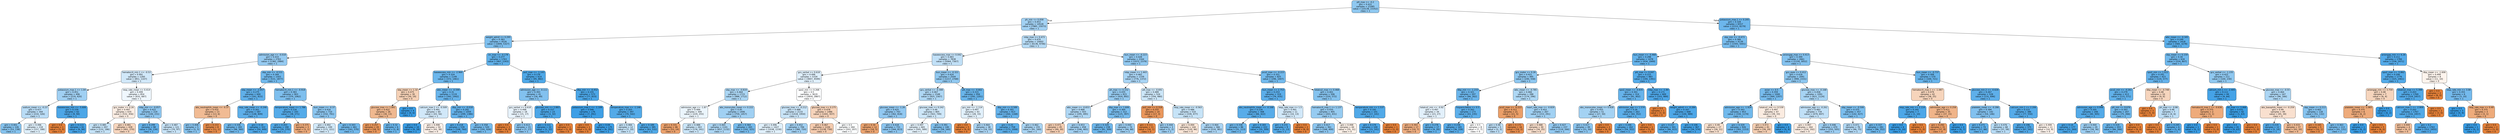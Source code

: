 digraph Tree {
node [shape=box, style="filled, rounded", color="black", fontname="helvetica"] ;
edge [fontname="helvetica"] ;
0 [label="ptt_max <= -0.2\ngini = 0.422\nsamples = 21085\nvalue = [10138, 23352]\nclass = 1", fillcolor="#8fc8f0"] ;
1 [label="ph_min <= 0.058\ngini = 0.453\nsamples = 14528\nvalue = [7985, 15073]\nclass = 1", fillcolor="#a2d1f3"] ;
0 -> 1 [labeldistance=2.5, labelangle=45, headlabel="True"] ;
2 [label="weight_admit <= 0.295\ngini = 0.383\nsamples = 4526\nvalue = [1849, 5327]\nclass = 1", fillcolor="#7ebfee"] ;
1 -> 2 ;
3 [label="admission_age <= -0.018\ngini = 0.433\nsamples = 2763\nvalue = [1382, 2984]\nclass = 1", fillcolor="#95caf1"] ;
2 -> 3 ;
4 [label="hematocrit_min.1 <= -0.53\ngini = 0.491\nsamples = 1260\nvalue = [851, 1107]\nclass = 1", fillcolor="#d1e8f9"] ;
3 -> 4 ;
5 [label="potassium_max.1 <= 1.04\ngini = 0.451\nsamples = 406\nvalue = [219, 420]\nclass = 1", fillcolor="#a0d0f3"] ;
4 -> 5 ;
6 [label="sodium_mean <= -0.23\ngini = 0.477\nsamples = 344\nvalue = [210, 326]\nclass = 1", fillcolor="#b9dcf6"] ;
5 -> 6 ;
7 [label="gini = 0.401\nsamples = 126\nvalue = [53, 138]\nclass = 1", fillcolor="#85c3ef"] ;
6 -> 7 ;
8 [label="gini = 0.496\nsamples = 218\nvalue = [157, 188]\nclass = 1", fillcolor="#deeffb"] ;
6 -> 8 ;
9 [label="baseexcess_min <= -5.606\ngini = 0.159\nsamples = 62\nvalue = [9, 94]\nclass = 1", fillcolor="#4ca6e7"] ;
5 -> 9 ;
10 [label="gini = 0.0\nsamples = 1\nvalue = [3, 0]\nclass = 0", fillcolor="#e58139"] ;
9 -> 10 ;
11 [label="gini = 0.113\nsamples = 61\nvalue = [6, 94]\nclass = 1", fillcolor="#46a3e7"] ;
9 -> 11 ;
12 [label="resp_rate_mean <= 0.414\ngini = 0.499\nsamples = 854\nvalue = [632, 687]\nclass = 1", fillcolor="#eff7fd"] ;
4 -> 12 ;
13 [label="gcs_motor <= 0.26\ngini = 0.497\nsamples = 635\nvalue = [532, 456]\nclass = 0", fillcolor="#fbede3"] ;
12 -> 13 ;
14 [label="gini = 0.485\nsamples = 207\nvalue = [131, 186]\nclass = 1", fillcolor="#c4e2f7"] ;
13 -> 14 ;
15 [label="gini = 0.481\nsamples = 428\nvalue = [401, 270]\nclass = 0", fillcolor="#f7d6be"] ;
13 -> 15 ;
16 [label="mbp_min <= -0.057\ngini = 0.422\nsamples = 219\nvalue = [100, 231]\nclass = 1", fillcolor="#8fc7f0"] ;
12 -> 16 ;
17 [label="gini = 0.299\nsamples = 98\nvalue = [30, 134]\nclass = 1", fillcolor="#65b3eb"] ;
16 -> 17 ;
18 [label="gini = 0.487\nsamples = 121\nvalue = [70, 97]\nclass = 1", fillcolor="#c8e4f8"] ;
16 -> 18 ;
19 [label="sbp_min <= -0.531\ngini = 0.344\nsamples = 1503\nvalue = [531, 1877]\nclass = 1", fillcolor="#71b9ec"] ;
3 -> 19 ;
20 [label="sbp_mean <= -2.057\ngini = 0.275\nsamples = 600\nvalue = [161, 815]\nclass = 1", fillcolor="#60b0ea"] ;
19 -> 20 ;
21 [label="abs_neutrophils_mean <= -0.37\ngini = 0.432\nsamples = 13\nvalue = [13, 6]\nclass = 0", fillcolor="#f1bb94"] ;
20 -> 21 ;
22 [label="gini = 0.408\nsamples = 5\nvalue = [2, 5]\nclass = 1", fillcolor="#88c4ef"] ;
21 -> 22 ;
23 [label="gini = 0.153\nsamples = 8\nvalue = [11, 1]\nclass = 0", fillcolor="#e78c4b"] ;
21 -> 23 ;
24 [label="resp_rate_mean <= -0.246\ngini = 0.261\nsamples = 587\nvalue = [148, 809]\nclass = 1", fillcolor="#5dafea"] ;
20 -> 24 ;
25 [label="gini = 0.336\nsamples = 265\nvalue = [98, 360]\nclass = 1", fillcolor="#6fb8ec"] ;
24 -> 25 ;
26 [label="gini = 0.18\nsamples = 322\nvalue = [50, 449]\nclass = 1", fillcolor="#4fa8e8"] ;
24 -> 26 ;
27 [label="hematocrit_min.1 <= -0.918\ngini = 0.383\nsamples = 903\nvalue = [370, 1062]\nclass = 1", fillcolor="#7ebfee"] ;
19 -> 27 ;
28 [label="temperature_mean <= 1.786\ngini = 0.216\nsamples = 193\nvalue = [38, 271]\nclass = 1", fillcolor="#55abe9"] ;
27 -> 28 ;
29 [label="gini = 0.203\nsamples = 190\nvalue = [35, 270]\nclass = 1", fillcolor="#53aae8"] ;
28 -> 29 ;
30 [label="gini = 0.375\nsamples = 3\nvalue = [3, 1]\nclass = 0", fillcolor="#eeab7b"] ;
28 -> 30 ;
31 [label="bun_mean <= -0.37\ngini = 0.416\nsamples = 710\nvalue = [332, 791]\nclass = 1", fillcolor="#8cc6f0"] ;
27 -> 31 ;
32 [label="gini = 0.492\nsamples = 249\nvalue = [171, 221]\nclass = 1", fillcolor="#d2e9f9"] ;
31 -> 32 ;
33 [label="gini = 0.343\nsamples = 461\nvalue = [161, 570]\nclass = 1", fillcolor="#71b9ec"] ;
31 -> 33 ;
34 [label="inr_max <= -0.178\ngini = 0.277\nsamples = 1763\nvalue = [467, 2343]\nclass = 1", fillcolor="#60b1ea"] ;
2 -> 34 ;
35 [label="baseexcess_min <= -2.969\ngini = 0.324\nsamples = 1149\nvalue = [372, 1461]\nclass = 1", fillcolor="#6bb6ec"] ;
34 -> 35 ;
36 [label="sbp_mean <= 1.32\ngini = 0.475\nsamples = 30\nvalue = [30, 19]\nclass = 0", fillcolor="#f5d1b6"] ;
35 -> 36 ;
37 [label="glucose_max <= 1.891\ngini = 0.422\nsamples = 26\nvalue = [30, 13]\nclass = 0", fillcolor="#f0b88f"] ;
36 -> 37 ;
38 [label="gini = 0.257\nsamples = 20\nvalue = [28, 5]\nclass = 0", fillcolor="#ea985c"] ;
37 -> 38 ;
39 [label="gini = 0.32\nsamples = 6\nvalue = [2, 8]\nclass = 1", fillcolor="#6ab6ec"] ;
37 -> 39 ;
40 [label="gini = 0.0\nsamples = 4\nvalue = [0, 6]\nclass = 1", fillcolor="#399de5"] ;
36 -> 40 ;
41 [label="wbc_mean <= -0.599\ngini = 0.31\nsamples = 1119\nvalue = [342, 1442]\nclass = 1", fillcolor="#68b4eb"] ;
35 -> 41 ;
42 [label="calcium_max.1 <= -0.509\ngini = 0.491\nsamples = 60\nvalue = [43, 56]\nclass = 1", fillcolor="#d1e8f9"] ;
41 -> 42 ;
43 [label="gini = 0.0\nsamples = 10\nvalue = [0, 18]\nclass = 1", fillcolor="#399de5"] ;
42 -> 43 ;
44 [label="gini = 0.498\nsamples = 50\nvalue = [43, 38]\nclass = 0", fillcolor="#fcf0e8"] ;
42 -> 44 ;
45 [label="dbp_min <= -0.018\ngini = 0.292\nsamples = 1059\nvalue = [299, 1386]\nclass = 1", fillcolor="#64b2eb"] ;
41 -> 45 ;
46 [label="gini = 0.218\nsamples = 539\nvalue = [108, 760]\nclass = 1", fillcolor="#55abe9"] ;
45 -> 46 ;
47 [label="gini = 0.358\nsamples = 520\nvalue = [191, 626]\nclass = 1", fillcolor="#75bbed"] ;
45 -> 47 ;
48 [label="po2_max <= -1.143\ngini = 0.176\nsamples = 614\nvalue = [95, 882]\nclass = 1", fillcolor="#4ea8e8"] ;
34 -> 48 ;
49 [label="admission_age <= -0.111\ngini = 0.393\nsamples = 41\nvalue = [18, 49]\nclass = 1", fillcolor="#82c1ef"] ;
48 -> 49 ;
50 [label="gcs_verbal <= 0.618\ngini = 0.498\nsamples = 18\nvalue = [15, 17]\nclass = 1", fillcolor="#e8f3fc"] ;
49 -> 50 ;
51 [label="gini = 0.0\nsamples = 3\nvalue = [8, 0]\nclass = 0", fillcolor="#e58139"] ;
50 -> 51 ;
52 [label="gini = 0.413\nsamples = 15\nvalue = [7, 17]\nclass = 1", fillcolor="#8bc5f0"] ;
50 -> 52 ;
53 [label="glucose_min <= 2.883\ngini = 0.157\nsamples = 23\nvalue = [3, 32]\nclass = 1", fillcolor="#4ca6e7"] ;
49 -> 53 ;
54 [label="gini = 0.111\nsamples = 22\nvalue = [2, 32]\nclass = 1", fillcolor="#45a3e7"] ;
53 -> 54 ;
55 [label="gini = 0.0\nsamples = 1\nvalue = [1, 0]\nclass = 0", fillcolor="#e58139"] ;
53 -> 55 ;
56 [label="dbp_min <= -0.452\ngini = 0.155\nsamples = 573\nvalue = [77, 833]\nclass = 1", fillcolor="#4ba6e7"] ;
48 -> 56 ;
57 [label="potassium_max.1 <= -1.109\ngini = 0.046\nsamples = 176\nvalue = [7, 291]\nclass = 1", fillcolor="#3e9fe6"] ;
56 -> 57 ;
58 [label="gini = 0.0\nsamples = 1\nvalue = [1, 0]\nclass = 0", fillcolor="#e58139"] ;
57 -> 58 ;
59 [label="gini = 0.04\nsamples = 175\nvalue = [6, 291]\nclass = 1", fillcolor="#3d9fe6"] ;
57 -> 59 ;
60 [label="temperature_max <= -1.146\ngini = 0.203\nsamples = 397\nvalue = [70, 542]\nclass = 1", fillcolor="#53aae8"] ;
56 -> 60 ;
61 [label="gini = 0.484\nsamples = 12\nvalue = [7, 10]\nclass = 1", fillcolor="#c4e2f7"] ;
60 -> 61 ;
62 [label="gini = 0.189\nsamples = 385\nvalue = [63, 532]\nclass = 1", fillcolor="#50a9e8"] ;
60 -> 62 ;
63 [label="mbp_max <= 0.473\ngini = 0.474\nsamples = 10002\nvalue = [6136, 9746]\nclass = 1", fillcolor="#b6dbf5"] ;
1 -> 63 ;
64 [label="baseexcess_max <= 0.042\ngini = 0.483\nsamples = 7838\nvalue = [5064, 7367]\nclass = 1", fillcolor="#c1e0f7"] ;
63 -> 64 ;
65 [label="gcs_verbal <= 0.618\ngini = 0.496\nsamples = 5334\nvalue = [3847, 4599]\nclass = 1", fillcolor="#dfeffb"] ;
64 -> 65 ;
66 [label="sbp_max <= -0.819\ngini = 0.464\nsamples = 1715\nvalue = [988, 1712]\nclass = 1", fillcolor="#abd6f4"] ;
65 -> 66 ;
67 [label="admission_age <= -1.87\ngini = 0.499\nsamples = 309\nvalue = [229, 255]\nclass = 1", fillcolor="#ebf5fc"] ;
66 -> 67 ;
68 [label="gini = 0.331\nsamples = 46\nvalue = [53, 14]\nclass = 0", fillcolor="#eca26d"] ;
67 -> 68 ;
69 [label="gini = 0.488\nsamples = 263\nvalue = [176, 241]\nclass = 1", fillcolor="#cae5f8"] ;
67 -> 69 ;
70 [label="abs_monocytes_mean <= 0.222\ngini = 0.45\nsamples = 1406\nvalue = [759, 1457]\nclass = 1", fillcolor="#a0d0f3"] ;
66 -> 70 ;
71 [label="gini = 0.465\nsamples = 1141\nvalue = [657, 1132]\nclass = 1", fillcolor="#acd6f4"] ;
70 -> 71 ;
72 [label="gini = 0.364\nsamples = 265\nvalue = [102, 325]\nclass = 1", fillcolor="#77bced"] ;
70 -> 72 ;
73 [label="spo2_min <= 0.268\ngini = 0.5\nsamples = 3619\nvalue = [2859, 2887]\nclass = 1", fillcolor="#fdfeff"] ;
65 -> 73 ;
74 [label="glucose_max <= -0.212\ngini = 0.488\nsamples = 2133\nvalue = [1418, 1950]\nclass = 1", fillcolor="#c9e4f8"] ;
73 -> 74 ;
75 [label="gini = 0.496\nsamples = 1427\nvalue = [1038, 1230]\nclass = 1", fillcolor="#e0f0fb"] ;
74 -> 75 ;
76 [label="gini = 0.452\nsamples = 706\nvalue = [380, 720]\nclass = 1", fillcolor="#a2d1f3"] ;
74 -> 76 ;
77 [label="glucose_max <= 0.275\ngini = 0.478\nsamples = 1486\nvalue = [1441, 937]\nclass = 0", fillcolor="#f6d3ba"] ;
73 -> 77 ;
78 [label="gini = 0.467\nsamples = 1226\nvalue = [1238, 730]\nclass = 0", fillcolor="#f4cbae"] ;
77 -> 78 ;
79 [label="gini = 0.5\nsamples = 260\nvalue = [203, 207]\nclass = 1", fillcolor="#fbfdfe"] ;
77 -> 79 ;
80 [label="bun_mean <= -0.321\ngini = 0.424\nsamples = 2504\nvalue = [1217, 2768]\nclass = 1", fillcolor="#90c8f0"] ;
64 -> 80 ;
81 [label="gcs_verbal <= -0.308\ngini = 0.467\nsamples = 1548\nvalue = [925, 1567]\nclass = 1", fillcolor="#aed7f4"] ;
80 -> 81 ;
82 [label="glucose_mean <= -1.26\ngini = 0.425\nsamples = 743\nvalue = [362, 818]\nclass = 1", fillcolor="#91c8f1"] ;
81 -> 82 ;
83 [label="gini = 0.34\nsamples = 12\nvalue = [18, 5]\nclass = 0", fillcolor="#eca470"] ;
82 -> 83 ;
84 [label="gini = 0.418\nsamples = 731\nvalue = [344, 813]\nclass = 1", fillcolor="#8dc6f0"] ;
82 -> 84 ;
85 [label="glucose_max <= 0.242\ngini = 0.49\nsamples = 805\nvalue = [563, 749]\nclass = 1", fillcolor="#cee7f9"] ;
81 -> 85 ;
86 [label="gini = 0.497\nsamples = 665\nvalue = [505, 589]\nclass = 1", fillcolor="#e3f1fb"] ;
85 -> 86 ;
87 [label="gini = 0.391\nsamples = 140\nvalue = [58, 160]\nclass = 1", fillcolor="#81c1ee"] ;
85 -> 87 ;
88 [label="ptt_max <= -0.662\ngini = 0.315\nsamples = 956\nvalue = [292, 1201]\nclass = 1", fillcolor="#69b5eb"] ;
80 -> 88 ;
89 [label="gcs_min <= -1.114\ngini = 0.497\nsamples = 43\nvalue = [28, 33]\nclass = 1", fillcolor="#e1f0fb"] ;
88 -> 89 ;
90 [label="gini = 0.0\nsamples = 5\nvalue = [9, 0]\nclass = 0", fillcolor="#e58139"] ;
89 -> 90 ;
91 [label="gini = 0.464\nsamples = 38\nvalue = [19, 33]\nclass = 1", fillcolor="#abd5f4"] ;
89 -> 91 ;
92 [label="dbp_min <= 0.589\ngini = 0.301\nsamples = 913\nvalue = [264, 1168]\nclass = 1", fillcolor="#66b3eb"] ;
88 -> 92 ;
93 [label="gini = 0.25\nsamples = 758\nvalue = [173, 1008]\nclass = 1", fillcolor="#5baee9"] ;
92 -> 93 ;
94 [label="gini = 0.462\nsamples = 155\nvalue = [91, 160]\nclass = 1", fillcolor="#aad5f4"] ;
92 -> 94 ;
95 [label="bun_mean <= -0.223\ngini = 0.428\nsamples = 2164\nvalue = [1072, 2379]\nclass = 1", fillcolor="#92c9f1"] ;
63 -> 95 ;
96 [label="mbp_mean <= 1.443\ngini = 0.462\nsamples = 1339\nvalue = [776, 1372]\nclass = 1", fillcolor="#a9d4f4"] ;
95 -> 96 ;
97 [label="ph_max <= 0.152\ngini = 0.435\nsamples = 815\nvalue = [420, 892]\nclass = 1", fillcolor="#96cbf1"] ;
96 -> 97 ;
98 [label="wbc_mean <= -0.653\ngini = 0.468\nsamples = 503\nvalue = [295, 495]\nclass = 1", fillcolor="#afd7f4"] ;
97 -> 98 ;
99 [label="gini = 0.471\nsamples = 45\nvalue = [49, 30]\nclass = 0", fillcolor="#f5ceb2"] ;
98 -> 99 ;
100 [label="gini = 0.453\nsamples = 458\nvalue = [246, 465]\nclass = 1", fillcolor="#a2d1f3"] ;
98 -> 100 ;
101 [label="dbp_max <= 1.606\ngini = 0.364\nsamples = 312\nvalue = [125, 397]\nclass = 1", fillcolor="#77bced"] ;
97 -> 101 ;
102 [label="gini = 0.329\nsamples = 238\nvalue = [81, 309]\nclass = 1", fillcolor="#6db7ec"] ;
101 -> 102 ;
103 [label="gini = 0.444\nsamples = 74\nvalue = [44, 88]\nclass = 1", fillcolor="#9ccef2"] ;
101 -> 103 ;
104 [label="ptt_max <= -0.691\ngini = 0.489\nsamples = 524\nvalue = [356, 480]\nclass = 1", fillcolor="#cce6f8"] ;
96 -> 104 ;
105 [label="po2_min <= 0.318\ngini = 0.255\nsamples = 14\nvalue = [17, 3]\nclass = 0", fillcolor="#ea975c"] ;
104 -> 105 ;
106 [label="gini = 0.111\nsamples = 11\nvalue = [16, 1]\nclass = 0", fillcolor="#e78945"] ;
105 -> 106 ;
107 [label="gini = 0.444\nsamples = 3\nvalue = [1, 2]\nclass = 1", fillcolor="#9ccef2"] ;
105 -> 107 ;
108 [label="resp_rate_mean <= -0.563\ngini = 0.486\nsamples = 510\nvalue = [339, 477]\nclass = 1", fillcolor="#c6e3f7"] ;
104 -> 108 ;
109 [label="gini = 0.494\nsamples = 144\nvalue = [120, 96]\nclass = 0", fillcolor="#fae6d7"] ;
108 -> 109 ;
110 [label="gini = 0.464\nsamples = 366\nvalue = [219, 381]\nclass = 1", fillcolor="#abd5f4"] ;
108 -> 110 ;
111 [label="pco2_max <= -0.223\ngini = 0.351\nsamples = 825\nvalue = [296, 1007]\nclass = 1", fillcolor="#73baed"] ;
95 -> 111 ;
112 [label="bun_mean <= 2.753\ngini = 0.253\nsamples = 319\nvalue = [76, 435]\nclass = 1", fillcolor="#5caeea"] ;
111 -> 112 ;
113 [label="abs_neutrophils_mean <= -0.168\ngini = 0.234\nsamples = 308\nvalue = [66, 422]\nclass = 1", fillcolor="#58ace9"] ;
112 -> 113 ;
114 [label="gini = 0.338\nsamples = 86\nvalue = [31, 113]\nclass = 1", fillcolor="#6fb8ec"] ;
113 -> 114 ;
115 [label="gini = 0.183\nsamples = 222\nvalue = [35, 309]\nclass = 1", fillcolor="#4fa8e8"] ;
113 -> 115 ;
116 [label="resp_rate_max <= 1.5\ngini = 0.491\nsamples = 11\nvalue = [10, 13]\nclass = 1", fillcolor="#d1e8f9"] ;
112 -> 116 ;
117 [label="gini = 0.231\nsamples = 9\nvalue = [2, 13]\nclass = 1", fillcolor="#57ace9"] ;
116 -> 117 ;
118 [label="gini = 0.0\nsamples = 2\nvalue = [8, 0]\nclass = 0", fillcolor="#e58139"] ;
116 -> 118 ;
119 [label="totalco2_max <= 0.468\ngini = 0.401\nsamples = 506\nvalue = [220, 572]\nclass = 1", fillcolor="#85c3ef"] ;
111 -> 119 ;
120 [label="hematocrit_max.1 <= 1.137\ngini = 0.435\nsamples = 405\nvalue = [203, 431]\nclass = 1", fillcolor="#96cbf1"] ;
119 -> 120 ;
121 [label="gini = 0.417\nsamples = 361\nvalue = [168, 400]\nclass = 1", fillcolor="#8cc6f0"] ;
120 -> 121 ;
122 [label="gini = 0.498\nsamples = 44\nvalue = [35, 31]\nclass = 0", fillcolor="#fcf1e8"] ;
120 -> 122 ;
123 [label="temperature_min <= 1.537\ngini = 0.192\nsamples = 101\nvalue = [17, 141]\nclass = 1", fillcolor="#51a9e8"] ;
119 -> 123 ;
124 [label="gini = 0.174\nsamples = 100\nvalue = [15, 141]\nclass = 1", fillcolor="#4ea7e8"] ;
123 -> 124 ;
125 [label="gini = 0.0\nsamples = 1\nvalue = [2, 0]\nclass = 0", fillcolor="#e58139"] ;
123 -> 125 ;
126 [label="potassium_max.1 <= 0.205\ngini = 0.328\nsamples = 6557\nvalue = [2153, 8279]\nclass = 1", fillcolor="#6cb6ec"] ;
0 -> 126 [labeldistance=2.5, labelangle=-45, headlabel="False"] ;
127 [label="sbp_min <= -0.473\ngini = 0.366\nsamples = 4139\nvalue = [1593, 5001]\nclass = 1", fillcolor="#78bced"] ;
126 -> 127 ;
128 [label="bun_mean <= -0.468\ngini = 0.298\nsamples = 1478\nvalue = [434, 1949]\nclass = 1", fillcolor="#65b3eb"] ;
127 -> 128 ;
129 [label="gcs_motor <= 0.26\ngini = 0.421\nsamples = 495\nvalue = [240, 558]\nclass = 1", fillcolor="#8ec7f0"] ;
128 -> 129 ;
130 [label="dbp_min <= -1.233\ngini = 0.321\nsamples = 207\nvalue = [66, 262]\nclass = 1", fillcolor="#6bb6ec"] ;
129 -> 130 ;
131 [label="totalco2_min <= -0.92\ngini = 0.497\nsamples = 34\nvalue = [23, 27]\nclass = 1", fillcolor="#e2f0fb"] ;
130 -> 131 ;
132 [label="gini = 0.393\nsamples = 17\nvalue = [19, 7]\nclass = 0", fillcolor="#efaf82"] ;
131 -> 132 ;
133 [label="gini = 0.278\nsamples = 17\nvalue = [4, 20]\nclass = 1", fillcolor="#61b1ea"] ;
131 -> 133 ;
134 [label="hispanic/latino <= 0.5\ngini = 0.262\nsamples = 173\nvalue = [43, 235]\nclass = 1", fillcolor="#5dafea"] ;
130 -> 134 ;
135 [label="gini = 0.236\nsamples = 165\nvalue = [36, 228]\nclass = 1", fillcolor="#58ace9"] ;
134 -> 135 ;
136 [label="gini = 0.5\nsamples = 8\nvalue = [7, 7]\nclass = 0", fillcolor="#ffffff"] ;
134 -> 136 ;
137 [label="wbc_mean <= -0.785\ngini = 0.466\nsamples = 288\nvalue = [174, 296]\nclass = 1", fillcolor="#add7f4"] ;
129 -> 137 ;
138 [label="pco2_max <= -0.223\ngini = 0.311\nsamples = 21\nvalue = [21, 5]\nclass = 0", fillcolor="#eb9f68"] ;
137 -> 138 ;
139 [label="gini = 0.48\nsamples = 5\nvalue = [2, 3]\nclass = 1", fillcolor="#bddef6"] ;
138 -> 139 ;
140 [label="gini = 0.172\nsamples = 16\nvalue = [19, 2]\nclass = 0", fillcolor="#e88e4e"] ;
138 -> 140 ;
141 [label="heart_rate_max <= -0.829\ngini = 0.452\nsamples = 267\nvalue = [153, 291]\nclass = 1", fillcolor="#a1d1f3"] ;
137 -> 141 ;
142 [label="gini = 0.488\nsamples = 30\nvalue = [34, 25]\nclass = 0", fillcolor="#f8decb"] ;
141 -> 142 ;
143 [label="gini = 0.427\nsamples = 237\nvalue = [119, 266]\nclass = 1", fillcolor="#92c9f1"] ;
141 -> 143 ;
144 [label="ptt_max <= 0.047\ngini = 0.215\nsamples = 983\nvalue = [194, 1391]\nclass = 1", fillcolor="#55abe9"] ;
128 -> 144 ;
145 [label="spo2_mean <= -0.835\ngini = 0.301\nsamples = 314\nvalue = [91, 402]\nclass = 1", fillcolor="#66b3eb"] ;
144 -> 145 ;
146 [label="abs_monocytes_mean <= 0.928\ngini = 0.455\nsamples = 51\nvalue = [27, 50]\nclass = 1", fillcolor="#a4d2f3"] ;
145 -> 146 ;
147 [label="gini = 0.417\nsamples = 49\nvalue = [21, 50]\nclass = 1", fillcolor="#8cc6f0"] ;
146 -> 147 ;
148 [label="gini = 0.0\nsamples = 2\nvalue = [6, 0]\nclass = 0", fillcolor="#e58139"] ;
146 -> 148 ;
149 [label="admission_age <= 1.574\ngini = 0.26\nsamples = 263\nvalue = [64, 352]\nclass = 1", fillcolor="#5dafea"] ;
145 -> 149 ;
150 [label="gini = 0.246\nsamples = 262\nvalue = [59, 352]\nclass = 1", fillcolor="#5aade9"] ;
149 -> 150 ;
151 [label="gini = 0.0\nsamples = 1\nvalue = [5, 0]\nclass = 0", fillcolor="#e58139"] ;
149 -> 151 ;
152 [label="mbp_max <= -1.84\ngini = 0.171\nsamples = 669\nvalue = [103, 989]\nclass = 1", fillcolor="#4ea7e8"] ;
144 -> 152 ;
153 [label="gini = 0.0\nsamples = 1\nvalue = [3, 0]\nclass = 0", fillcolor="#e58139"] ;
152 -> 153 ;
154 [label="weight_admit <= -0.284\ngini = 0.167\nsamples = 668\nvalue = [100, 989]\nclass = 1", fillcolor="#4da7e8"] ;
152 -> 154 ;
155 [label="gini = 0.237\nsamples = 301\nvalue = [66, 415]\nclass = 1", fillcolor="#58ade9"] ;
154 -> 155 ;
156 [label="gini = 0.106\nsamples = 367\nvalue = [34, 574]\nclass = 1", fillcolor="#45a3e7"] ;
154 -> 156 ;
157 [label="aniongap_max <= 0.413\ngini = 0.399\nsamples = 2661\nvalue = [1159, 3052]\nclass = 1", fillcolor="#84c2ef"] ;
127 -> 157 ;
158 [label="gcs_eyes <= 0.412\ngini = 0.418\nsamples = 2091\nvalue = [990, 2331]\nclass = 1", fillcolor="#8dc7f0"] ;
157 -> 158 ;
159 [label="asian <= 0.5\ngini = 0.359\nsamples = 1000\nvalue = [369, 1207]\nclass = 1", fillcolor="#76bbed"] ;
158 -> 159 ;
160 [label="admission_age <= -1.924\ngini = 0.343\nsamples = 953\nvalue = [330, 1174]\nclass = 1", fillcolor="#71b9ec"] ;
159 -> 160 ;
161 [label="gini = 0.49\nsamples = 27\nvalue = [28, 21]\nclass = 0", fillcolor="#f8e0ce"] ;
160 -> 161 ;
162 [label="gini = 0.329\nsamples = 926\nvalue = [302, 1153]\nclass = 1", fillcolor="#6db7ec"] ;
160 -> 162 ;
163 [label="totalco2_min <= 0.539\ngini = 0.497\nsamples = 47\nvalue = [39, 33]\nclass = 0", fillcolor="#fbece1"] ;
159 -> 163 ;
164 [label="gini = 0.472\nsamples = 41\nvalue = [39, 24]\nclass = 0", fillcolor="#f5cfb3"] ;
163 -> 164 ;
165 [label="gini = 0.0\nsamples = 6\nvalue = [0, 9]\nclass = 1", fillcolor="#399de5"] ;
163 -> 165 ;
166 [label="glucose_max <= -0.168\ngini = 0.458\nsamples = 1091\nvalue = [621, 1124]\nclass = 1", fillcolor="#a6d3f3"] ;
158 -> 166 ;
167 [label="admission_age <= -0.261\ngini = 0.483\nsamples = 734\nvalue = [479, 697]\nclass = 1", fillcolor="#c1e0f7"] ;
166 -> 167 ;
168 [label="gini = 0.497\nsamples = 264\nvalue = [224, 192]\nclass = 0", fillcolor="#fbede3"] ;
167 -> 168 ;
169 [label="gini = 0.446\nsamples = 470\nvalue = [255, 505]\nclass = 1", fillcolor="#9dcef2"] ;
167 -> 169 ;
170 [label="sbp_mean <= -0.506\ngini = 0.375\nsamples = 357\nvalue = [142, 427]\nclass = 1", fillcolor="#7bbeee"] ;
166 -> 170 ;
171 [label="gini = 0.471\nsamples = 76\nvalue = [46, 75]\nclass = 1", fillcolor="#b2d9f5"] ;
170 -> 171 ;
172 [label="gini = 0.337\nsamples = 281\nvalue = [96, 352]\nclass = 1", fillcolor="#6fb8ec"] ;
170 -> 172 ;
173 [label="bun_mean <= -0.737\ngini = 0.308\nsamples = 570\nvalue = [169, 721]\nclass = 1", fillcolor="#67b4eb"] ;
157 -> 173 ;
174 [label="hematocrit_max.1 <= -1.087\ngini = 0.479\nsamples = 42\nvalue = [38, 25]\nclass = 0", fillcolor="#f6d4bb"] ;
173 -> 174 ;
175 [label="resp_rate_min <= 2.114\ngini = 0.165\nsamples = 7\nvalue = [1, 10]\nclass = 1", fillcolor="#4da7e8"] ;
174 -> 175 ;
176 [label="gini = 0.0\nsamples = 6\nvalue = [0, 10]\nclass = 1", fillcolor="#399de5"] ;
175 -> 176 ;
177 [label="gini = 0.0\nsamples = 1\nvalue = [1, 0]\nclass = 0", fillcolor="#e58139"] ;
175 -> 177 ;
178 [label="admission_age <= 0.258\ngini = 0.411\nsamples = 35\nvalue = [37, 15]\nclass = 0", fillcolor="#f0b489"] ;
174 -> 178 ;
179 [label="gini = 0.292\nsamples = 31\nvalue = [37, 8]\nclass = 0", fillcolor="#eb9c64"] ;
178 -> 179 ;
180 [label="gini = 0.0\nsamples = 4\nvalue = [0, 7]\nclass = 1", fillcolor="#399de5"] ;
178 -> 180 ;
181 [label="glucose_min.2 <= -0.626\ngini = 0.267\nsamples = 528\nvalue = [131, 696]\nclass = 1", fillcolor="#5eafea"] ;
173 -> 181 ;
182 [label="platelets_mean <= -0.286\ngini = 0.394\nsamples = 142\nvalue = [54, 146]\nclass = 1", fillcolor="#82c1ef"] ;
181 -> 182 ;
183 [label="gini = 0.271\nsamples = 74\nvalue = [17, 88]\nclass = 1", fillcolor="#5fb0ea"] ;
182 -> 183 ;
184 [label="gini = 0.476\nsamples = 68\nvalue = [37, 58]\nclass = 1", fillcolor="#b7dcf6"] ;
182 -> 184 ;
185 [label="calcium_min.1 <= 2.206\ngini = 0.215\nsamples = 386\nvalue = [77, 550]\nclass = 1", fillcolor="#55abe9"] ;
181 -> 185 ;
186 [label="gini = 0.196\nsamples = 375\nvalue = [67, 541]\nclass = 1", fillcolor="#52a9e8"] ;
185 -> 186 ;
187 [label="gini = 0.499\nsamples = 11\nvalue = [10, 9]\nclass = 0", fillcolor="#fcf2eb"] ;
185 -> 187 ;
188 [label="wbc_mean <= -0.345\ngini = 0.249\nsamples = 2418\nvalue = [560, 3278]\nclass = 1", fillcolor="#5baee9"] ;
126 -> 188 ;
189 [label="sbp_mean <= 0.159\ngini = 0.34\nsamples = 634\nvalue = [224, 807]\nclass = 1", fillcolor="#70b8ec"] ;
188 -> 189 ;
190 [label="spo2_min <= 1.012\ngini = 0.291\nsamples = 423\nvalue = [124, 577]\nclass = 1", fillcolor="#64b2eb"] ;
189 -> 190 ;
191 [label="pco2_min <= -0.261\ngini = 0.279\nsamples = 413\nvalue = [115, 571]\nclass = 1", fillcolor="#61b1ea"] ;
190 -> 191 ;
192 [label="admission_age <= 0.998\ngini = 0.205\nsamples = 206\nvalue = [40, 305]\nclass = 1", fillcolor="#53aae8"] ;
191 -> 192 ;
193 [label="gini = 0.14\nsamples = 177\nvalue = [22, 269]\nclass = 1", fillcolor="#49a5e7"] ;
192 -> 193 ;
194 [label="gini = 0.444\nsamples = 29\nvalue = [18, 36]\nclass = 1", fillcolor="#9ccef2"] ;
192 -> 194 ;
195 [label="ptt_min <= 8.676\ngini = 0.343\nsamples = 207\nvalue = [75, 266]\nclass = 1", fillcolor="#71b9ec"] ;
191 -> 195 ;
196 [label="gini = 0.319\nsamples = 203\nvalue = [66, 266]\nclass = 1", fillcolor="#6ab5eb"] ;
195 -> 196 ;
197 [label="gini = 0.0\nsamples = 4\nvalue = [9, 0]\nclass = 0", fillcolor="#e58139"] ;
195 -> 197 ;
198 [label="dbp_mean <= -0.748\ngini = 0.48\nsamples = 10\nvalue = [9, 6]\nclass = 0", fillcolor="#f6d5bd"] ;
190 -> 198 ;
199 [label="gini = 0.0\nsamples = 3\nvalue = [5, 0]\nclass = 0", fillcolor="#e58139"] ;
198 -> 199 ;
200 [label="ph_max <= -0.86\ngini = 0.48\nsamples = 7\nvalue = [4, 6]\nclass = 1", fillcolor="#bddef6"] ;
198 -> 200 ;
201 [label="gini = 0.0\nsamples = 1\nvalue = [3, 0]\nclass = 0", fillcolor="#e58139"] ;
200 -> 201 ;
202 [label="gini = 0.245\nsamples = 6\nvalue = [1, 6]\nclass = 1", fillcolor="#5aade9"] ;
200 -> 202 ;
203 [label="gcs_verbal <= -1.235\ngini = 0.422\nsamples = 211\nvalue = [100, 230]\nclass = 1", fillcolor="#8fc8f0"] ;
189 -> 203 ;
204 [label="calcium_min.1 <= -2.405\ngini = 0.111\nsamples = 44\nvalue = [4, 64]\nclass = 1", fillcolor="#45a3e7"] ;
203 -> 204 ;
205 [label="hematocrit_max.1 <= -0.636\ngini = 0.375\nsamples = 2\nvalue = [3, 1]\nclass = 0", fillcolor="#eeab7b"] ;
204 -> 205 ;
206 [label="gini = 0.0\nsamples = 1\nvalue = [0, 1]\nclass = 1", fillcolor="#399de5"] ;
205 -> 206 ;
207 [label="gini = 0.0\nsamples = 1\nvalue = [3, 0]\nclass = 0", fillcolor="#e58139"] ;
205 -> 207 ;
208 [label="inr_max <= 3.468\ngini = 0.031\nsamples = 42\nvalue = [1, 63]\nclass = 1", fillcolor="#3c9fe5"] ;
204 -> 208 ;
209 [label="gini = 0.0\nsamples = 41\nvalue = [0, 63]\nclass = 1", fillcolor="#399de5"] ;
208 -> 209 ;
210 [label="gini = 0.0\nsamples = 1\nvalue = [1, 0]\nclass = 0", fillcolor="#e58139"] ;
208 -> 210 ;
211 [label="glucose_max <= -0.55\ngini = 0.464\nsamples = 167\nvalue = [96, 166]\nclass = 1", fillcolor="#acd6f4"] ;
203 -> 211 ;
212 [label="abs_basophils_mean <= -0.259\ngini = 0.49\nsamples = 49\nvalue = [45, 34]\nclass = 0", fillcolor="#f9e0cf"] ;
211 -> 212 ;
213 [label="gini = 0.219\nsamples = 12\nvalue = [2, 14]\nclass = 1", fillcolor="#55abe9"] ;
212 -> 213 ;
214 [label="gini = 0.433\nsamples = 37\nvalue = [43, 20]\nclass = 0", fillcolor="#f1bc95"] ;
212 -> 214 ;
215 [label="sbp_mean <= 0.213\ngini = 0.402\nsamples = 118\nvalue = [51, 132]\nclass = 1", fillcolor="#86c3ef"] ;
211 -> 215 ;
216 [label="gini = 0.165\nsamples = 5\nvalue = [10, 1]\nclass = 0", fillcolor="#e88e4d"] ;
215 -> 216 ;
217 [label="gini = 0.363\nsamples = 113\nvalue = [41, 131]\nclass = 1", fillcolor="#77bced"] ;
215 -> 217 ;
218 [label="aniongap_min <= 6.26\ngini = 0.211\nsamples = 1784\nvalue = [336, 2471]\nclass = 1", fillcolor="#54aae9"] ;
188 -> 218 ;
219 [label="spo2_max <= -5.862\ngini = 0.206\nsamples = 1776\nvalue = [325, 2461]\nclass = 1", fillcolor="#53aae8"] ;
218 -> 219 ;
220 [label="aniongap_min <= 3.759\ngini = 0.48\nsamples = 7\nvalue = [6, 4]\nclass = 0", fillcolor="#f6d5bd"] ;
219 -> 220 ;
221 [label="platelets_mean <= -1.083\ngini = 0.375\nsamples = 6\nvalue = [6, 2]\nclass = 0", fillcolor="#eeab7b"] ;
220 -> 221 ;
222 [label="gini = 0.0\nsamples = 1\nvalue = [0, 2]\nclass = 1", fillcolor="#399de5"] ;
221 -> 222 ;
223 [label="gini = 0.0\nsamples = 5\nvalue = [6, 0]\nclass = 0", fillcolor="#e58139"] ;
221 -> 223 ;
224 [label="gini = 0.0\nsamples = 1\nvalue = [0, 2]\nclass = 1", fillcolor="#399de5"] ;
220 -> 224 ;
225 [label="totalco2_max <= 5.398\ngini = 0.203\nsamples = 1769\nvalue = [319, 2457]\nclass = 1", fillcolor="#53aae8"] ;
219 -> 225 ;
226 [label="calcium_max.1 <= -2.809\ngini = 0.202\nsamples = 1767\nvalue = [316, 2457]\nclass = 1", fillcolor="#52aae8"] ;
225 -> 226 ;
227 [label="gini = 0.444\nsamples = 4\nvalue = [4, 2]\nclass = 0", fillcolor="#f2c09c"] ;
226 -> 227 ;
228 [label="gini = 0.2\nsamples = 1763\nvalue = [312, 2455]\nclass = 1", fillcolor="#52a9e8"] ;
226 -> 228 ;
229 [label="gini = 0.0\nsamples = 2\nvalue = [3, 0]\nclass = 0", fillcolor="#e58139"] ;
225 -> 229 ;
230 [label="dbp_mean <= -1.606\ngini = 0.499\nsamples = 8\nvalue = [11, 10]\nclass = 0", fillcolor="#fdf4ed"] ;
218 -> 230 ;
231 [label="gini = 0.0\nsamples = 2\nvalue = [8, 0]\nclass = 0", fillcolor="#e58139"] ;
230 -> 231 ;
232 [label="resp_rate_min <= 3.08\ngini = 0.355\nsamples = 6\nvalue = [3, 10]\nclass = 1", fillcolor="#74baed"] ;
230 -> 232 ;
233 [label="gini = 0.0\nsamples = 3\nvalue = [0, 9]\nclass = 1", fillcolor="#399de5"] ;
232 -> 233 ;
234 [label="resp_rate_max <= 0.49\ngini = 0.375\nsamples = 3\nvalue = [3, 1]\nclass = 0", fillcolor="#eeab7b"] ;
232 -> 234 ;
235 [label="gini = 0.0\nsamples = 1\nvalue = [0, 1]\nclass = 1", fillcolor="#399de5"] ;
234 -> 235 ;
236 [label="gini = 0.0\nsamples = 2\nvalue = [3, 0]\nclass = 0", fillcolor="#e58139"] ;
234 -> 236 ;
}